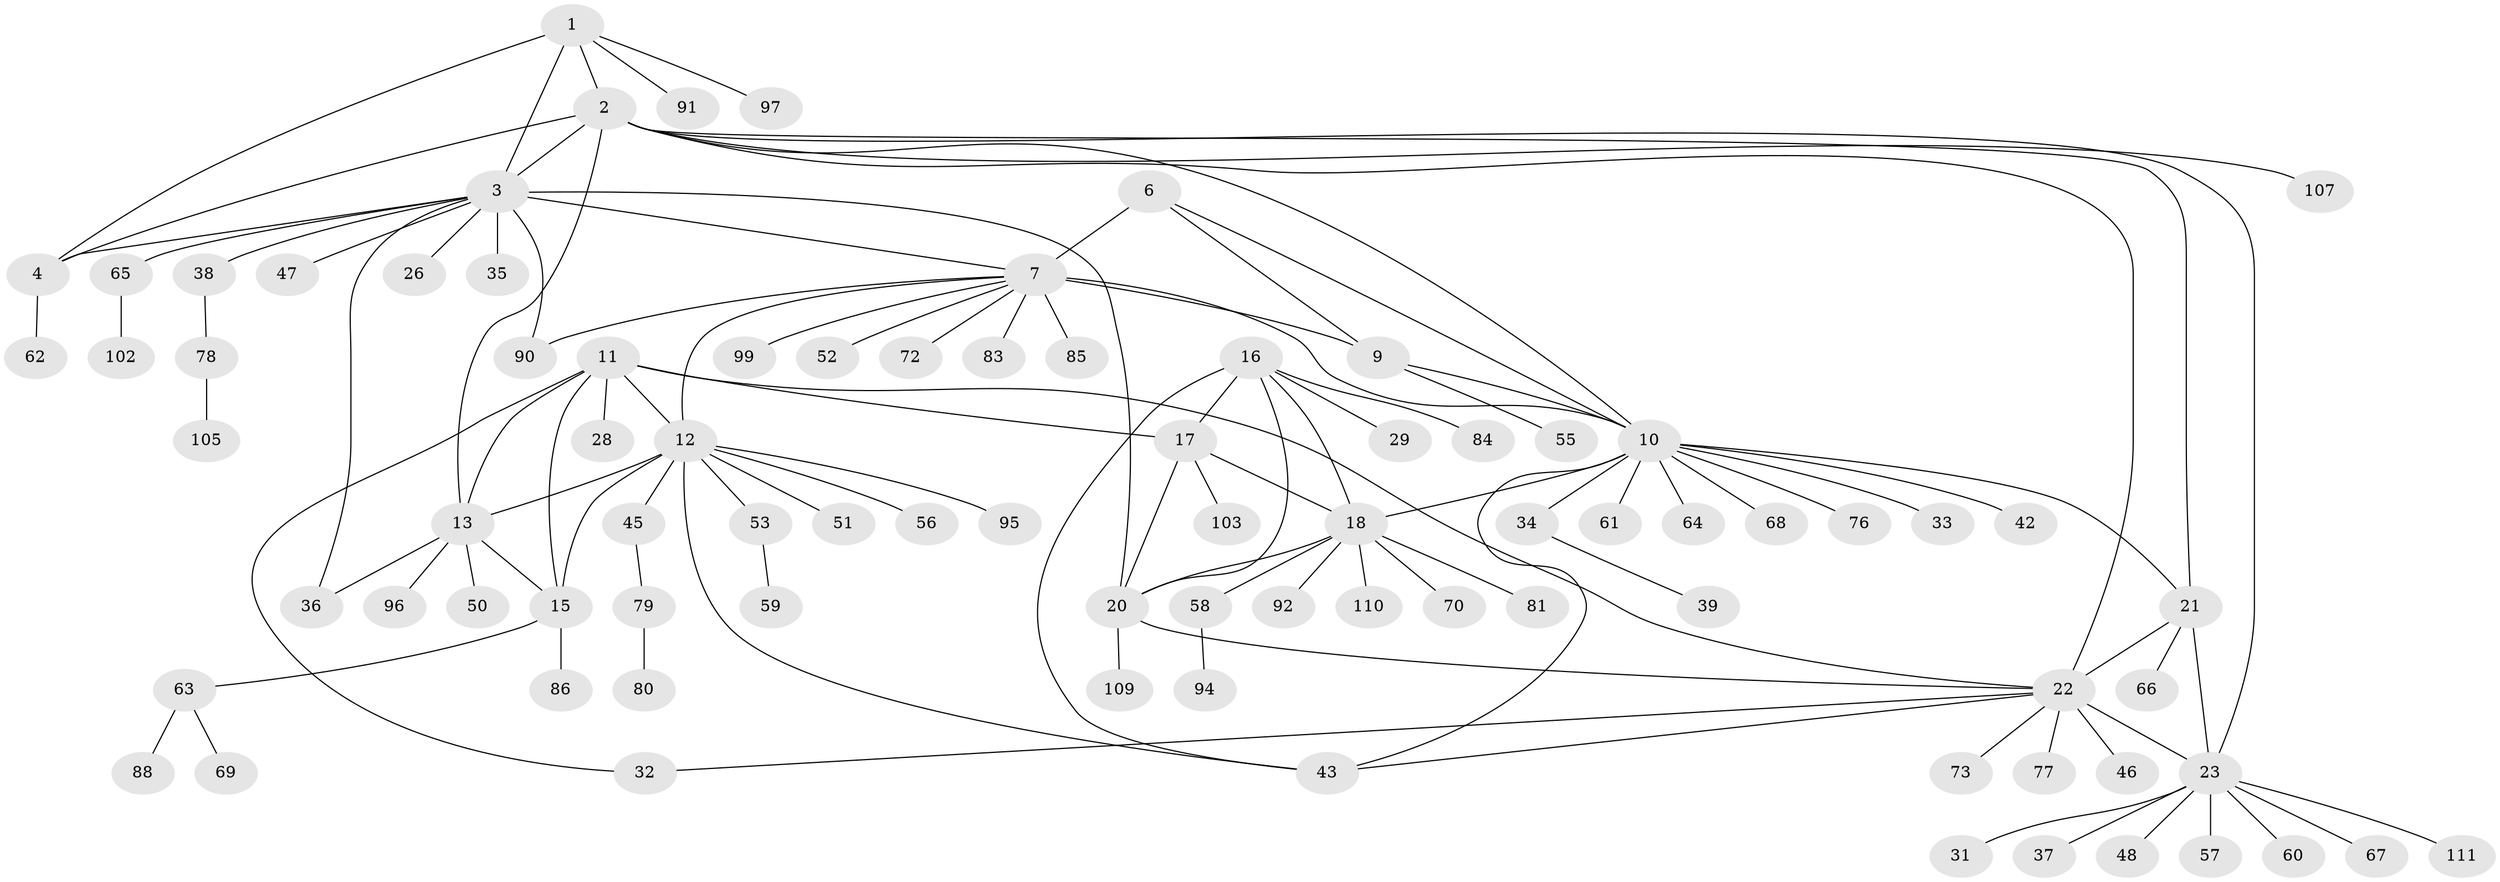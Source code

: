 // Generated by graph-tools (version 1.1) at 2025/24/03/03/25 07:24:17]
// undirected, 85 vertices, 112 edges
graph export_dot {
graph [start="1"]
  node [color=gray90,style=filled];
  1 [super="+93"];
  2 [super="+25"];
  3 [super="+5"];
  4;
  6 [super="+41"];
  7 [super="+8"];
  9 [super="+75"];
  10 [super="+30"];
  11 [super="+14"];
  12 [super="+27"];
  13 [super="+44"];
  15;
  16 [super="+71"];
  17 [super="+19"];
  18 [super="+54"];
  20 [super="+98"];
  21 [super="+100"];
  22 [super="+24"];
  23 [super="+49"];
  26;
  28;
  29;
  31;
  32 [super="+101"];
  33;
  34;
  35;
  36 [super="+40"];
  37;
  38 [super="+104"];
  39;
  42;
  43 [super="+106"];
  45;
  46 [super="+89"];
  47;
  48;
  50;
  51;
  52;
  53;
  55;
  56;
  57;
  58;
  59;
  60;
  61;
  62 [super="+87"];
  63 [super="+74"];
  64;
  65;
  66;
  67;
  68 [super="+82"];
  69;
  70;
  72;
  73;
  76;
  77;
  78 [super="+108"];
  79;
  80;
  81;
  83;
  84;
  85;
  86;
  88;
  90;
  91;
  92;
  94;
  95;
  96;
  97;
  99;
  102;
  103;
  105;
  107;
  109;
  110;
  111;
  1 -- 2;
  1 -- 3 [weight=2];
  1 -- 4;
  1 -- 91;
  1 -- 97;
  2 -- 3 [weight=2];
  2 -- 4;
  2 -- 13;
  2 -- 21;
  2 -- 22 [weight=2];
  2 -- 23;
  2 -- 10;
  2 -- 107;
  3 -- 4 [weight=2];
  3 -- 20;
  3 -- 90;
  3 -- 7;
  3 -- 65;
  3 -- 35;
  3 -- 38;
  3 -- 47;
  3 -- 26;
  3 -- 36;
  4 -- 62;
  6 -- 7 [weight=2];
  6 -- 9;
  6 -- 10;
  7 -- 9 [weight=2];
  7 -- 10 [weight=2];
  7 -- 12;
  7 -- 52;
  7 -- 83;
  7 -- 85;
  7 -- 99;
  7 -- 90;
  7 -- 72;
  9 -- 10;
  9 -- 55;
  10 -- 18;
  10 -- 33;
  10 -- 34;
  10 -- 42;
  10 -- 43;
  10 -- 61;
  10 -- 64;
  10 -- 68;
  10 -- 76;
  10 -- 21;
  11 -- 12 [weight=2];
  11 -- 13 [weight=2];
  11 -- 15 [weight=2];
  11 -- 28;
  11 -- 32;
  11 -- 17;
  11 -- 22;
  12 -- 13;
  12 -- 15;
  12 -- 51;
  12 -- 53;
  12 -- 56;
  12 -- 43;
  12 -- 45;
  12 -- 95;
  13 -- 15;
  13 -- 36;
  13 -- 50;
  13 -- 96;
  15 -- 63;
  15 -- 86;
  16 -- 17 [weight=2];
  16 -- 18;
  16 -- 20;
  16 -- 29;
  16 -- 84;
  16 -- 43;
  17 -- 18 [weight=2];
  17 -- 20 [weight=2];
  17 -- 103;
  18 -- 20;
  18 -- 58;
  18 -- 70;
  18 -- 81;
  18 -- 92;
  18 -- 110;
  20 -- 22;
  20 -- 109;
  21 -- 22 [weight=2];
  21 -- 23;
  21 -- 66;
  22 -- 23 [weight=2];
  22 -- 46;
  22 -- 73;
  22 -- 32;
  22 -- 43;
  22 -- 77;
  23 -- 31;
  23 -- 37;
  23 -- 48;
  23 -- 57;
  23 -- 60;
  23 -- 67;
  23 -- 111;
  34 -- 39;
  38 -- 78;
  45 -- 79;
  53 -- 59;
  58 -- 94;
  63 -- 69;
  63 -- 88;
  65 -- 102;
  78 -- 105;
  79 -- 80;
}
